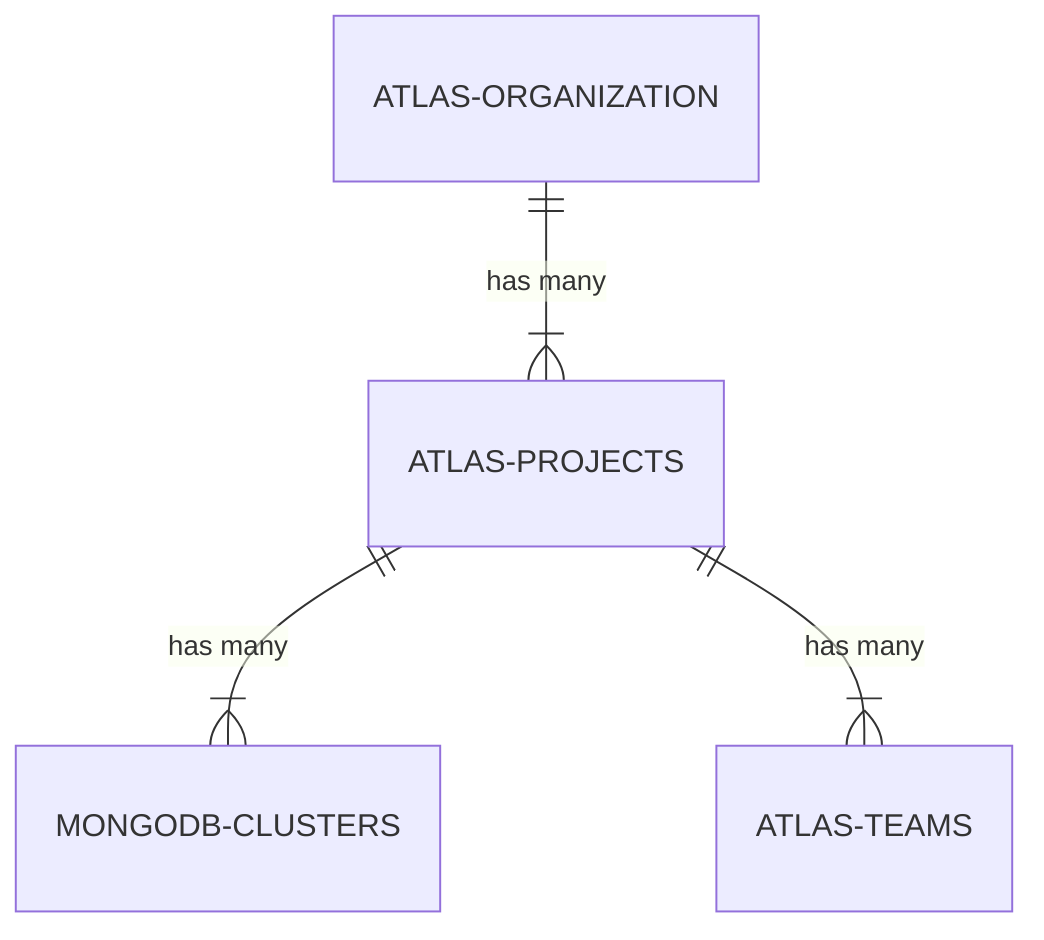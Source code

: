 erDiagram
        ATLAS-ORGANIZATION ||--|{ ATLAS-PROJECTS : "has many"
        ATLAS-PROJECTS ||--|{ MONGODB-CLUSTERS : "has many"
        ATLAS-PROJECTS ||--|{ ATLAS-TEAMS : "has many"